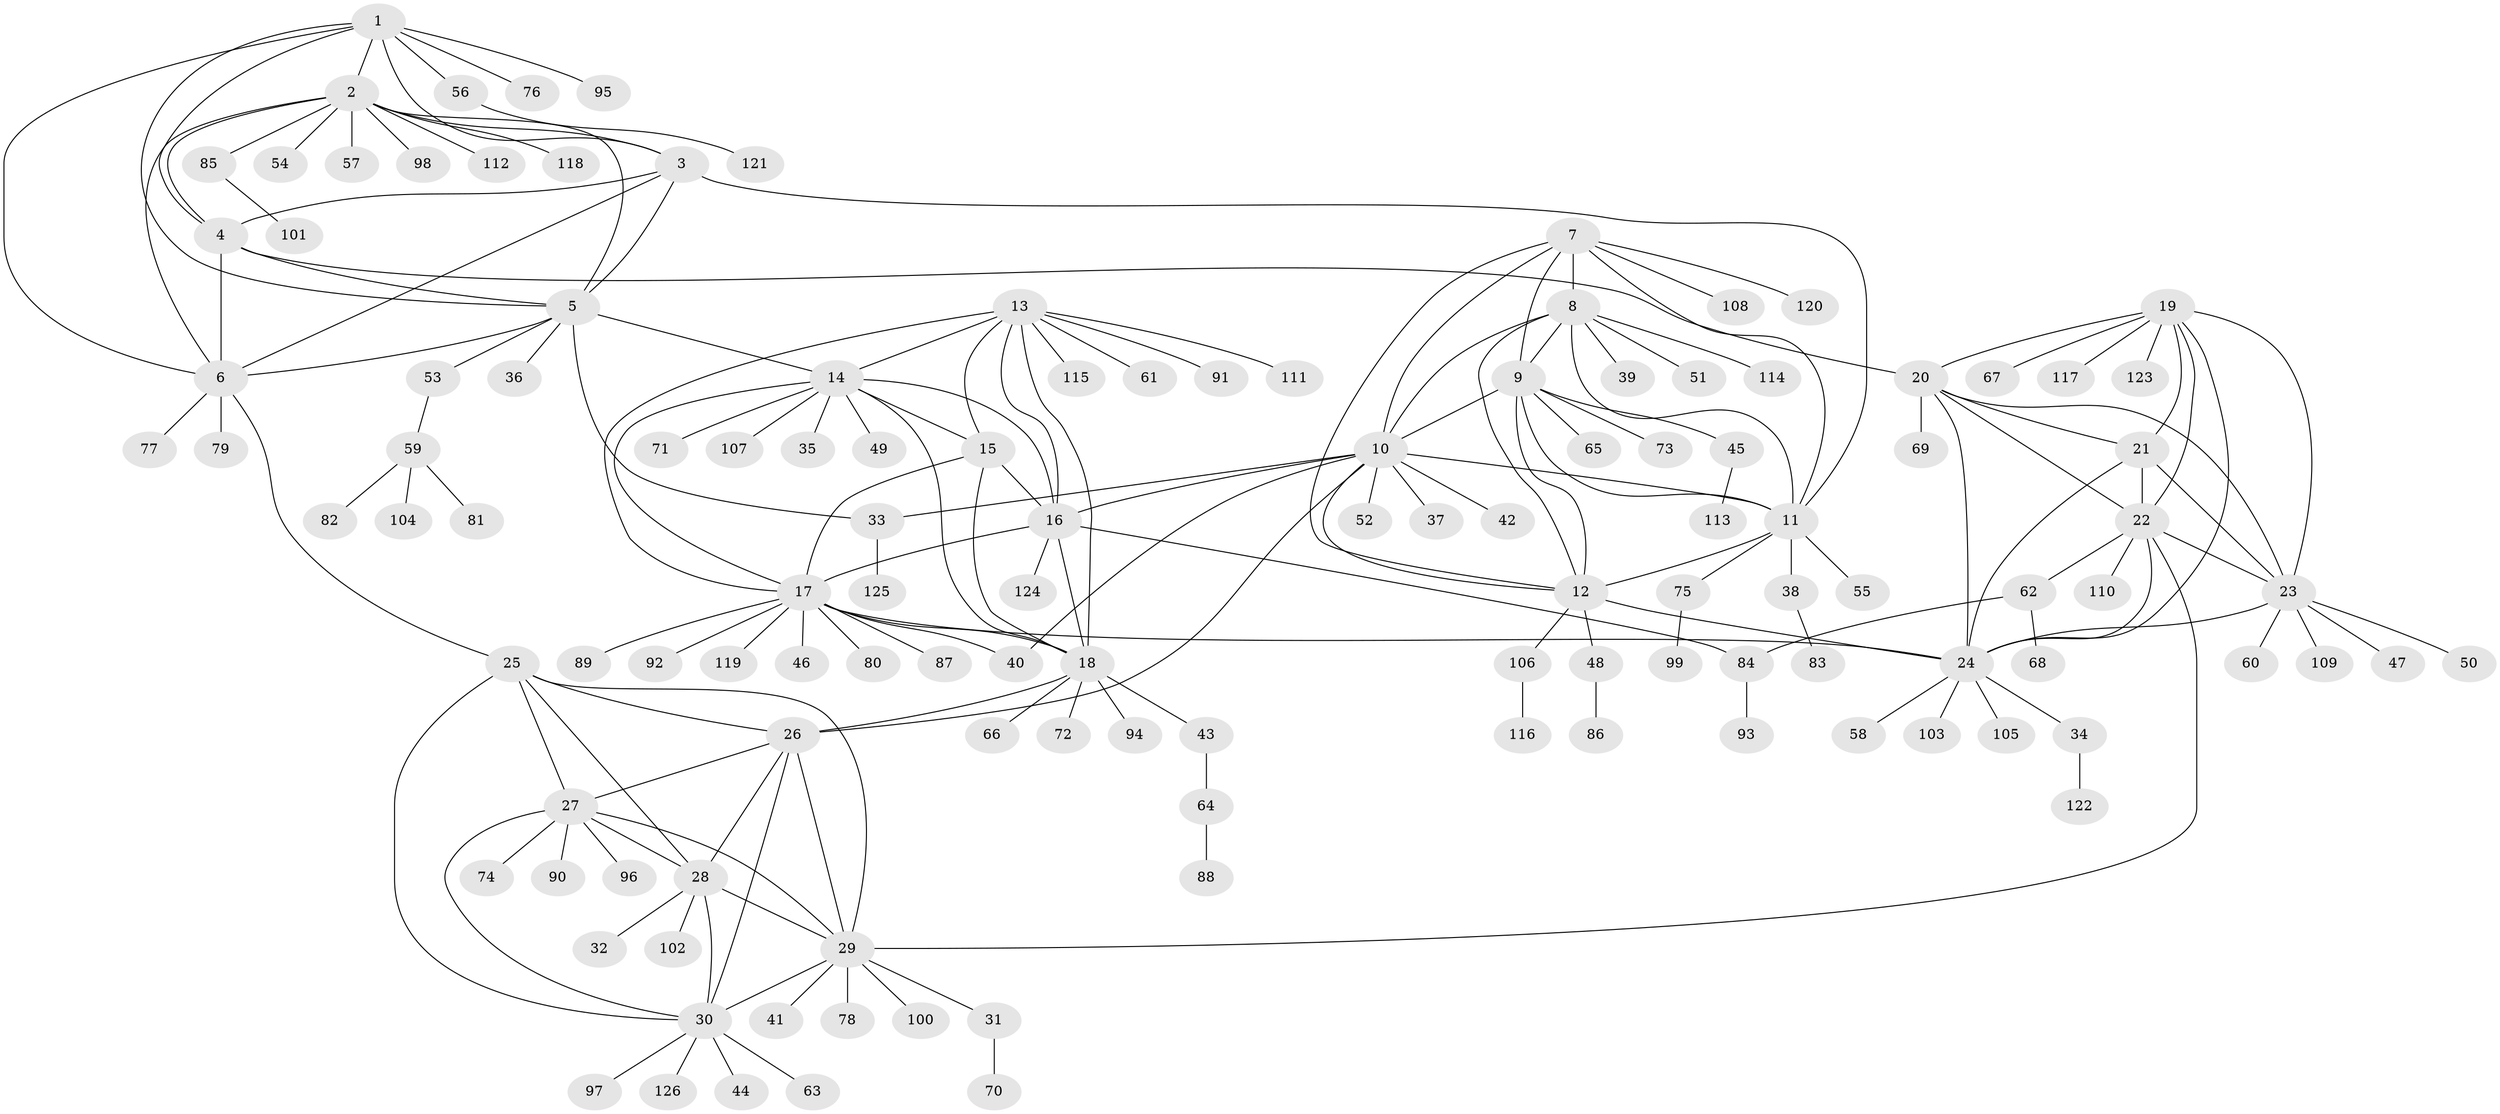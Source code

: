 // Generated by graph-tools (version 1.1) at 2025/56/03/09/25 04:56:04]
// undirected, 126 vertices, 184 edges
graph export_dot {
graph [start="1"]
  node [color=gray90,style=filled];
  1;
  2;
  3;
  4;
  5;
  6;
  7;
  8;
  9;
  10;
  11;
  12;
  13;
  14;
  15;
  16;
  17;
  18;
  19;
  20;
  21;
  22;
  23;
  24;
  25;
  26;
  27;
  28;
  29;
  30;
  31;
  32;
  33;
  34;
  35;
  36;
  37;
  38;
  39;
  40;
  41;
  42;
  43;
  44;
  45;
  46;
  47;
  48;
  49;
  50;
  51;
  52;
  53;
  54;
  55;
  56;
  57;
  58;
  59;
  60;
  61;
  62;
  63;
  64;
  65;
  66;
  67;
  68;
  69;
  70;
  71;
  72;
  73;
  74;
  75;
  76;
  77;
  78;
  79;
  80;
  81;
  82;
  83;
  84;
  85;
  86;
  87;
  88;
  89;
  90;
  91;
  92;
  93;
  94;
  95;
  96;
  97;
  98;
  99;
  100;
  101;
  102;
  103;
  104;
  105;
  106;
  107;
  108;
  109;
  110;
  111;
  112;
  113;
  114;
  115;
  116;
  117;
  118;
  119;
  120;
  121;
  122;
  123;
  124;
  125;
  126;
  1 -- 2;
  1 -- 3;
  1 -- 4;
  1 -- 5;
  1 -- 6;
  1 -- 56;
  1 -- 76;
  1 -- 95;
  2 -- 3;
  2 -- 4;
  2 -- 5;
  2 -- 6;
  2 -- 54;
  2 -- 57;
  2 -- 85;
  2 -- 98;
  2 -- 112;
  2 -- 118;
  3 -- 4;
  3 -- 5;
  3 -- 6;
  3 -- 11;
  4 -- 5;
  4 -- 6;
  4 -- 20;
  5 -- 6;
  5 -- 14;
  5 -- 33;
  5 -- 36;
  5 -- 53;
  6 -- 25;
  6 -- 77;
  6 -- 79;
  7 -- 8;
  7 -- 9;
  7 -- 10;
  7 -- 11;
  7 -- 12;
  7 -- 108;
  7 -- 120;
  8 -- 9;
  8 -- 10;
  8 -- 11;
  8 -- 12;
  8 -- 39;
  8 -- 51;
  8 -- 114;
  9 -- 10;
  9 -- 11;
  9 -- 12;
  9 -- 45;
  9 -- 65;
  9 -- 73;
  10 -- 11;
  10 -- 12;
  10 -- 16;
  10 -- 26;
  10 -- 33;
  10 -- 37;
  10 -- 40;
  10 -- 42;
  10 -- 52;
  11 -- 12;
  11 -- 38;
  11 -- 55;
  11 -- 75;
  12 -- 24;
  12 -- 48;
  12 -- 106;
  13 -- 14;
  13 -- 15;
  13 -- 16;
  13 -- 17;
  13 -- 18;
  13 -- 61;
  13 -- 91;
  13 -- 111;
  13 -- 115;
  14 -- 15;
  14 -- 16;
  14 -- 17;
  14 -- 18;
  14 -- 35;
  14 -- 49;
  14 -- 71;
  14 -- 107;
  15 -- 16;
  15 -- 17;
  15 -- 18;
  16 -- 17;
  16 -- 18;
  16 -- 84;
  16 -- 124;
  17 -- 18;
  17 -- 24;
  17 -- 40;
  17 -- 46;
  17 -- 80;
  17 -- 87;
  17 -- 89;
  17 -- 92;
  17 -- 119;
  18 -- 26;
  18 -- 43;
  18 -- 66;
  18 -- 72;
  18 -- 94;
  19 -- 20;
  19 -- 21;
  19 -- 22;
  19 -- 23;
  19 -- 24;
  19 -- 67;
  19 -- 117;
  19 -- 123;
  20 -- 21;
  20 -- 22;
  20 -- 23;
  20 -- 24;
  20 -- 69;
  21 -- 22;
  21 -- 23;
  21 -- 24;
  22 -- 23;
  22 -- 24;
  22 -- 29;
  22 -- 62;
  22 -- 110;
  23 -- 24;
  23 -- 47;
  23 -- 50;
  23 -- 60;
  23 -- 109;
  24 -- 34;
  24 -- 58;
  24 -- 103;
  24 -- 105;
  25 -- 26;
  25 -- 27;
  25 -- 28;
  25 -- 29;
  25 -- 30;
  26 -- 27;
  26 -- 28;
  26 -- 29;
  26 -- 30;
  27 -- 28;
  27 -- 29;
  27 -- 30;
  27 -- 74;
  27 -- 90;
  27 -- 96;
  28 -- 29;
  28 -- 30;
  28 -- 32;
  28 -- 102;
  29 -- 30;
  29 -- 31;
  29 -- 41;
  29 -- 78;
  29 -- 100;
  30 -- 44;
  30 -- 63;
  30 -- 97;
  30 -- 126;
  31 -- 70;
  33 -- 125;
  34 -- 122;
  38 -- 83;
  43 -- 64;
  45 -- 113;
  48 -- 86;
  53 -- 59;
  56 -- 121;
  59 -- 81;
  59 -- 82;
  59 -- 104;
  62 -- 68;
  62 -- 84;
  64 -- 88;
  75 -- 99;
  84 -- 93;
  85 -- 101;
  106 -- 116;
}
